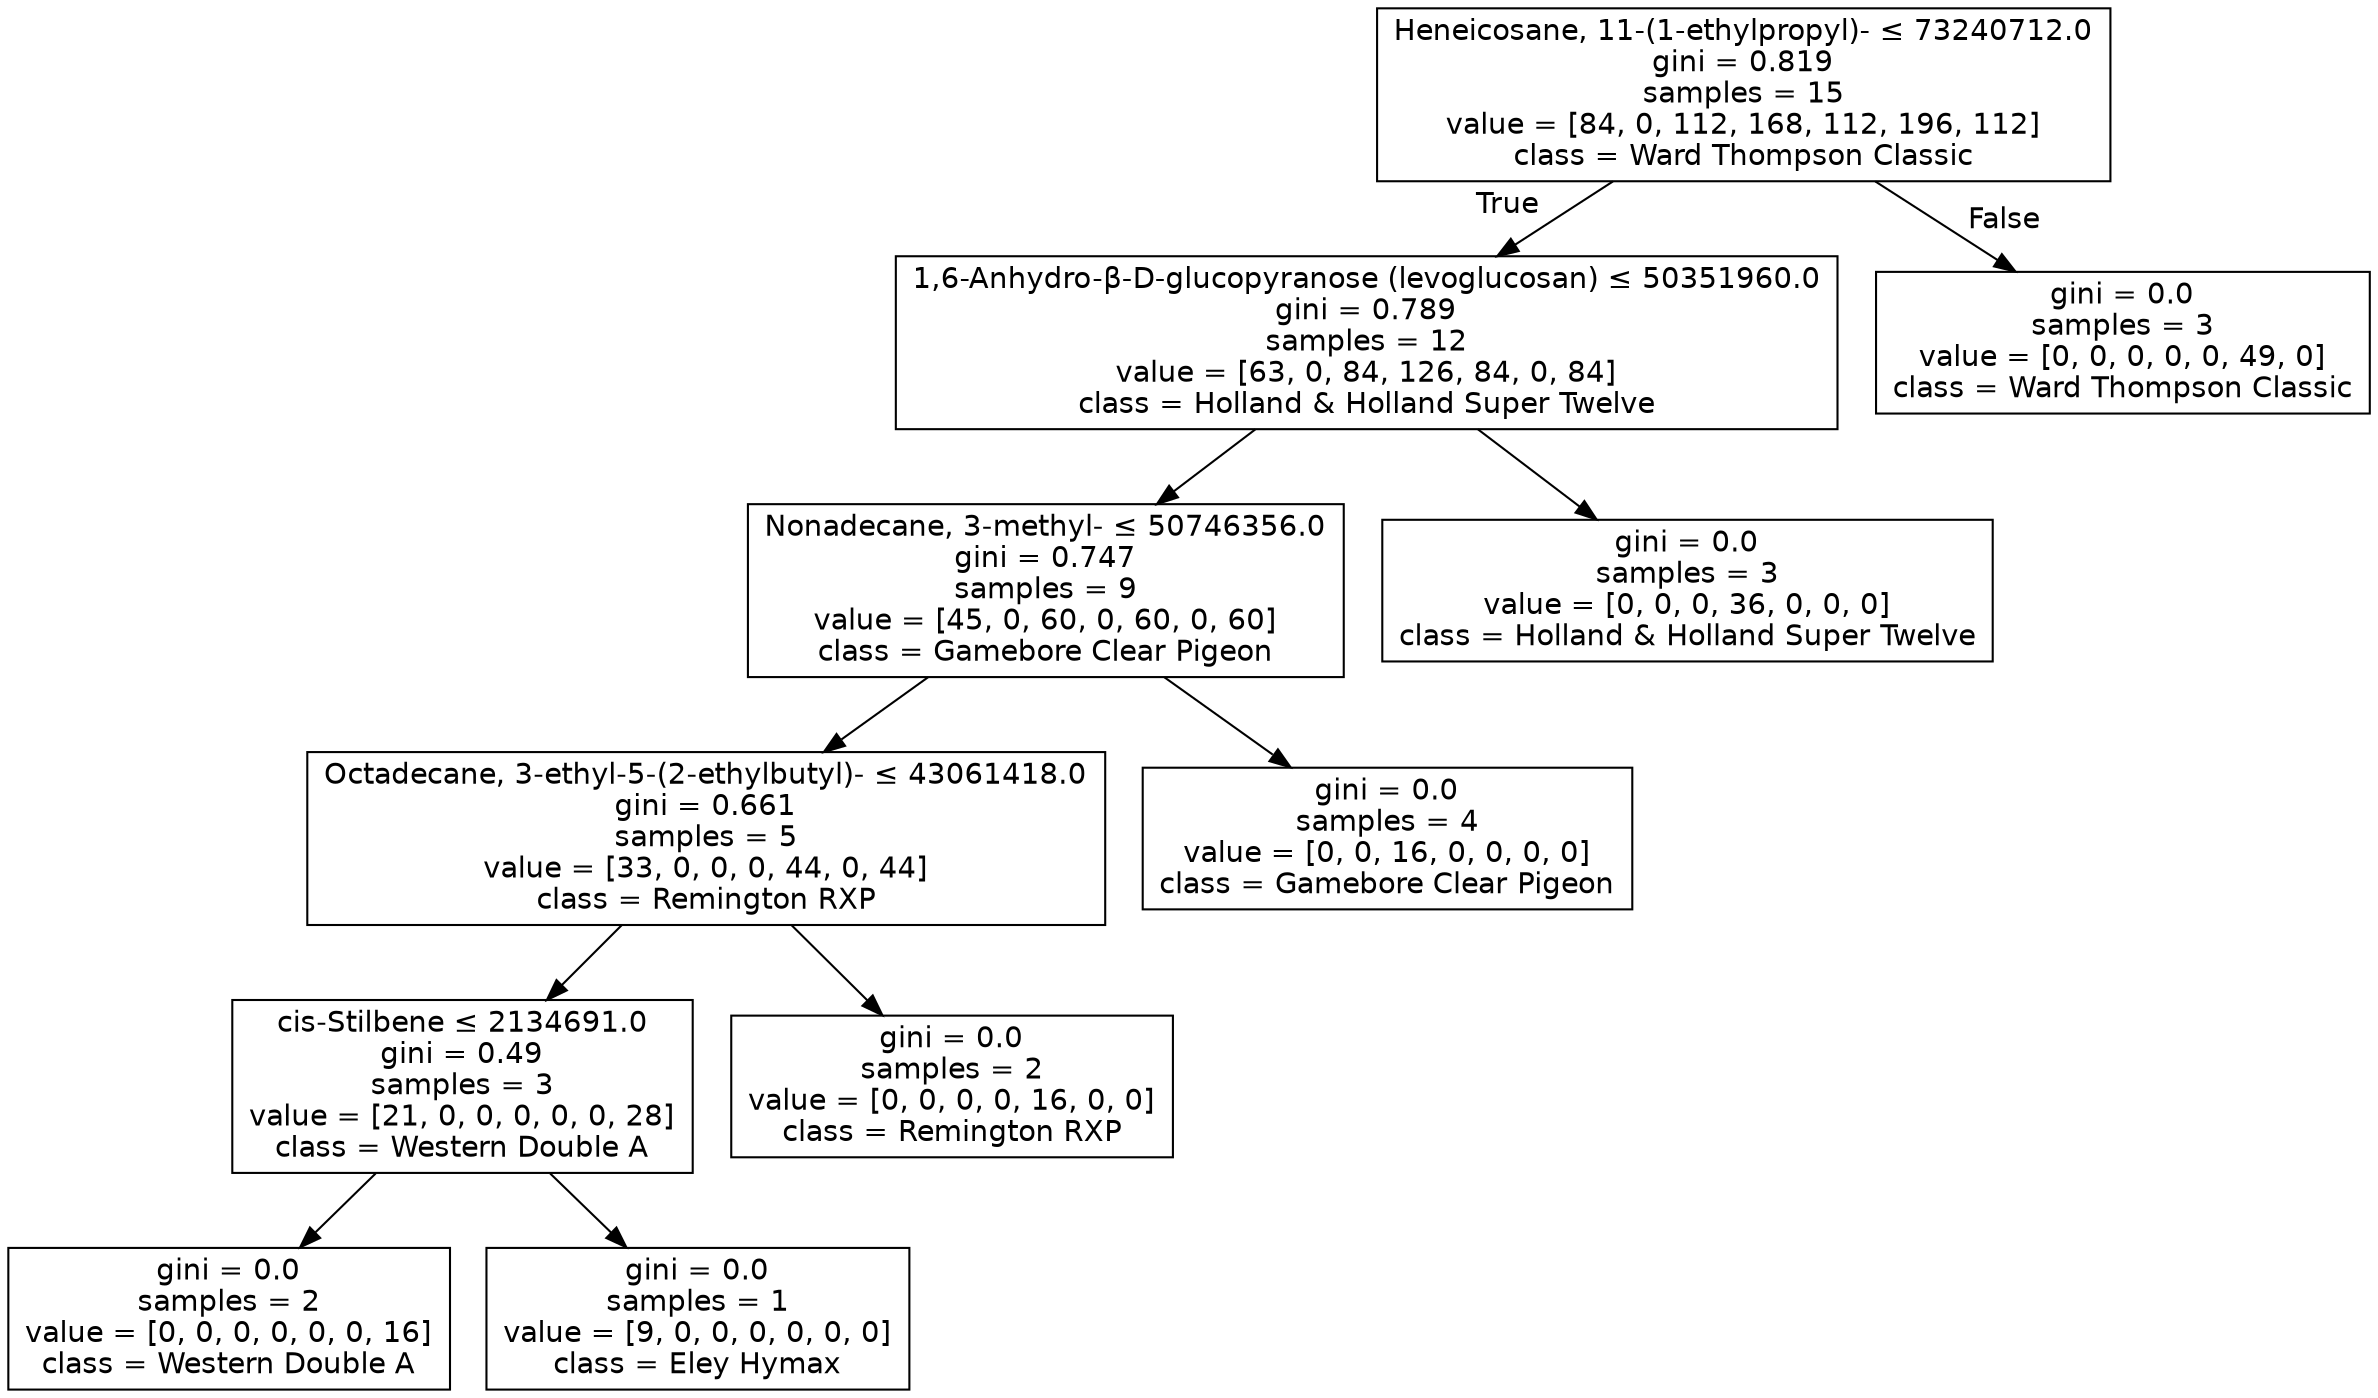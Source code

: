 digraph Tree {
node [shape=box, fontname="helvetica"] ;
edge [fontname="helvetica"] ;
0 [label=<Heneicosane, 11-(1-ethylpropyl)- &le; 73240712.0<br/>gini = 0.819<br/>samples = 15<br/>value = [84, 0, 112, 168, 112, 196, 112]<br/>class = Ward Thompson Classic>] ;
1 [label=<1,6-Anhydro-β-D-glucopyranose (levoglucosan) &le; 50351960.0<br/>gini = 0.789<br/>samples = 12<br/>value = [63, 0, 84, 126, 84, 0, 84]<br/>class = Holland &amp; Holland Super Twelve>] ;
0 -> 1 [labeldistance=2.5, labelangle=45, headlabel="True"] ;
2 [label=<Nonadecane, 3-methyl- &le; 50746356.0<br/>gini = 0.747<br/>samples = 9<br/>value = [45, 0, 60, 0, 60, 0, 60]<br/>class = Gamebore Clear Pigeon>] ;
1 -> 2 ;
3 [label=<Octadecane, 3-ethyl-5-(2-ethylbutyl)- &le; 43061418.0<br/>gini = 0.661<br/>samples = 5<br/>value = [33, 0, 0, 0, 44, 0, 44]<br/>class = Remington RXP>] ;
2 -> 3 ;
4 [label=<cis-Stilbene &le; 2134691.0<br/>gini = 0.49<br/>samples = 3<br/>value = [21, 0, 0, 0, 0, 0, 28]<br/>class = Western Double A>] ;
3 -> 4 ;
5 [label=<gini = 0.0<br/>samples = 2<br/>value = [0, 0, 0, 0, 0, 0, 16]<br/>class = Western Double A>] ;
4 -> 5 ;
6 [label=<gini = 0.0<br/>samples = 1<br/>value = [9, 0, 0, 0, 0, 0, 0]<br/>class = Eley Hymax>] ;
4 -> 6 ;
7 [label=<gini = 0.0<br/>samples = 2<br/>value = [0, 0, 0, 0, 16, 0, 0]<br/>class = Remington RXP>] ;
3 -> 7 ;
8 [label=<gini = 0.0<br/>samples = 4<br/>value = [0, 0, 16, 0, 0, 0, 0]<br/>class = Gamebore Clear Pigeon>] ;
2 -> 8 ;
9 [label=<gini = 0.0<br/>samples = 3<br/>value = [0, 0, 0, 36, 0, 0, 0]<br/>class = Holland &amp; Holland Super Twelve>] ;
1 -> 9 ;
10 [label=<gini = 0.0<br/>samples = 3<br/>value = [0, 0, 0, 0, 0, 49, 0]<br/>class = Ward Thompson Classic>] ;
0 -> 10 [labeldistance=2.5, labelangle=-45, headlabel="False"] ;
}
